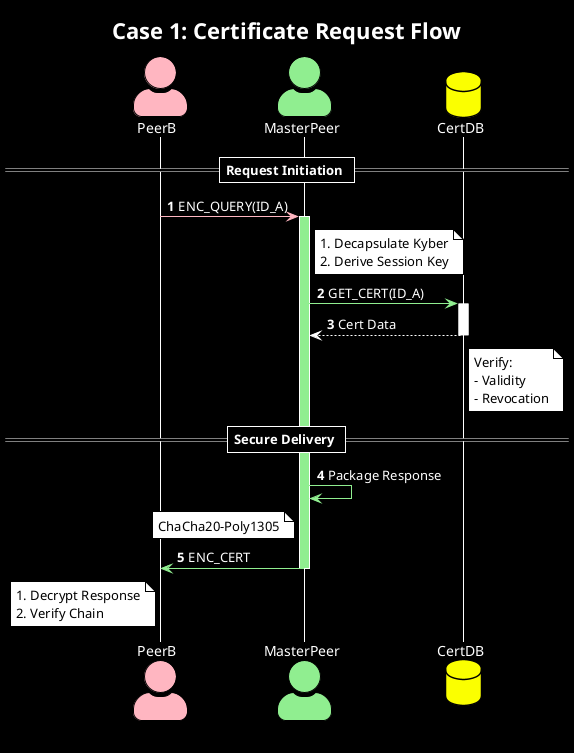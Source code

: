 @startuml
!theme plain

' Define colour constants correctly
!define PEER_A_COLOR    #87CEEB
!define MASTER_PEER_COLOR #90EE90
!define PEER_B_COLOR    #FFB6C1
!define MEMORY_COLOR    #fbff00
!define SYSTEM_COLOR    #FFFFFF

' Global dark theme settings
skinparam backgroundColor #000000
skinparam defaultFontColor #FFFFFF

' Note specific settings
skinparam note {
BackgroundColor #FFFFFF
BorderColor #000000
FontColor #000000
}

' Actor specific settings - using monochrome style
skinparam actorStyle awesome
skinparam actor {
StereotypeFontColor #FFFFFF
FontColor #FFFFFF
}

' Control specific settings
skinparam control {
FontColor #FFFFFF
FontSize 17
BackgroundColor MASTER_PEER_COLOR
BorderColor MASTER_PEER_COLOR
ScaleX 1.5
ScaleY 1.5
}

' Queue specific settings
skinparam queue {
BackgroundColor #FFFFFF
BorderColor #FFFFFF
FontColor #000000
}

' Styling for sequences
skinparam sequence {
LifeLineBorderColor #FFFFFF
LifeLineBackgroundColor #000000
ParticipantBorderColor #FFFFFF
GroupBackgroundColor #000000
GroupBodyBackgroundColor #000000
GroupBorderColor #FFFFFF
GroupFontColor #FFFFFF
DividerBackgroundColor #000000
DividerBorderColor #FFFFFF
DividerFontColor #FFFFFF
}

' Participants
actor "PeerB"     as PB PEER_B_COLOR
actor "MasterPeer" as MP MASTER_PEER_COLOR
database "CertDB" as DB MEMORY_COLOR

title Case 1: Certificate Request Flow
autonumber

== Request Initiation ==
PB -[PEER_B_COLOR]> MP: ENC_QUERY(ID_A)
activate MP MASTER_PEER_COLOR
note right MP: 1. Decapsulate Kyber\n2. Derive Session Key

MP -[MASTER_PEER_COLOR]> DB: GET_CERT(ID_A)
activate DB SYSTEM_COLOR
DB --[SYSTEM_COLOR]> MP: Cert Data
note right DB: Verify:\n- Validity\n- Revocation
deactivate DB

== Secure Delivery ==
MP -[MASTER_PEER_COLOR]> MP: Package Response
note left MP: ChaCha20-Poly1305

MP -[MASTER_PEER_COLOR]> PB: ENC_CERT
note left PB: 1. Decrypt Response\n2. Verify Chain

deactivate MP

footer ""
@enduml